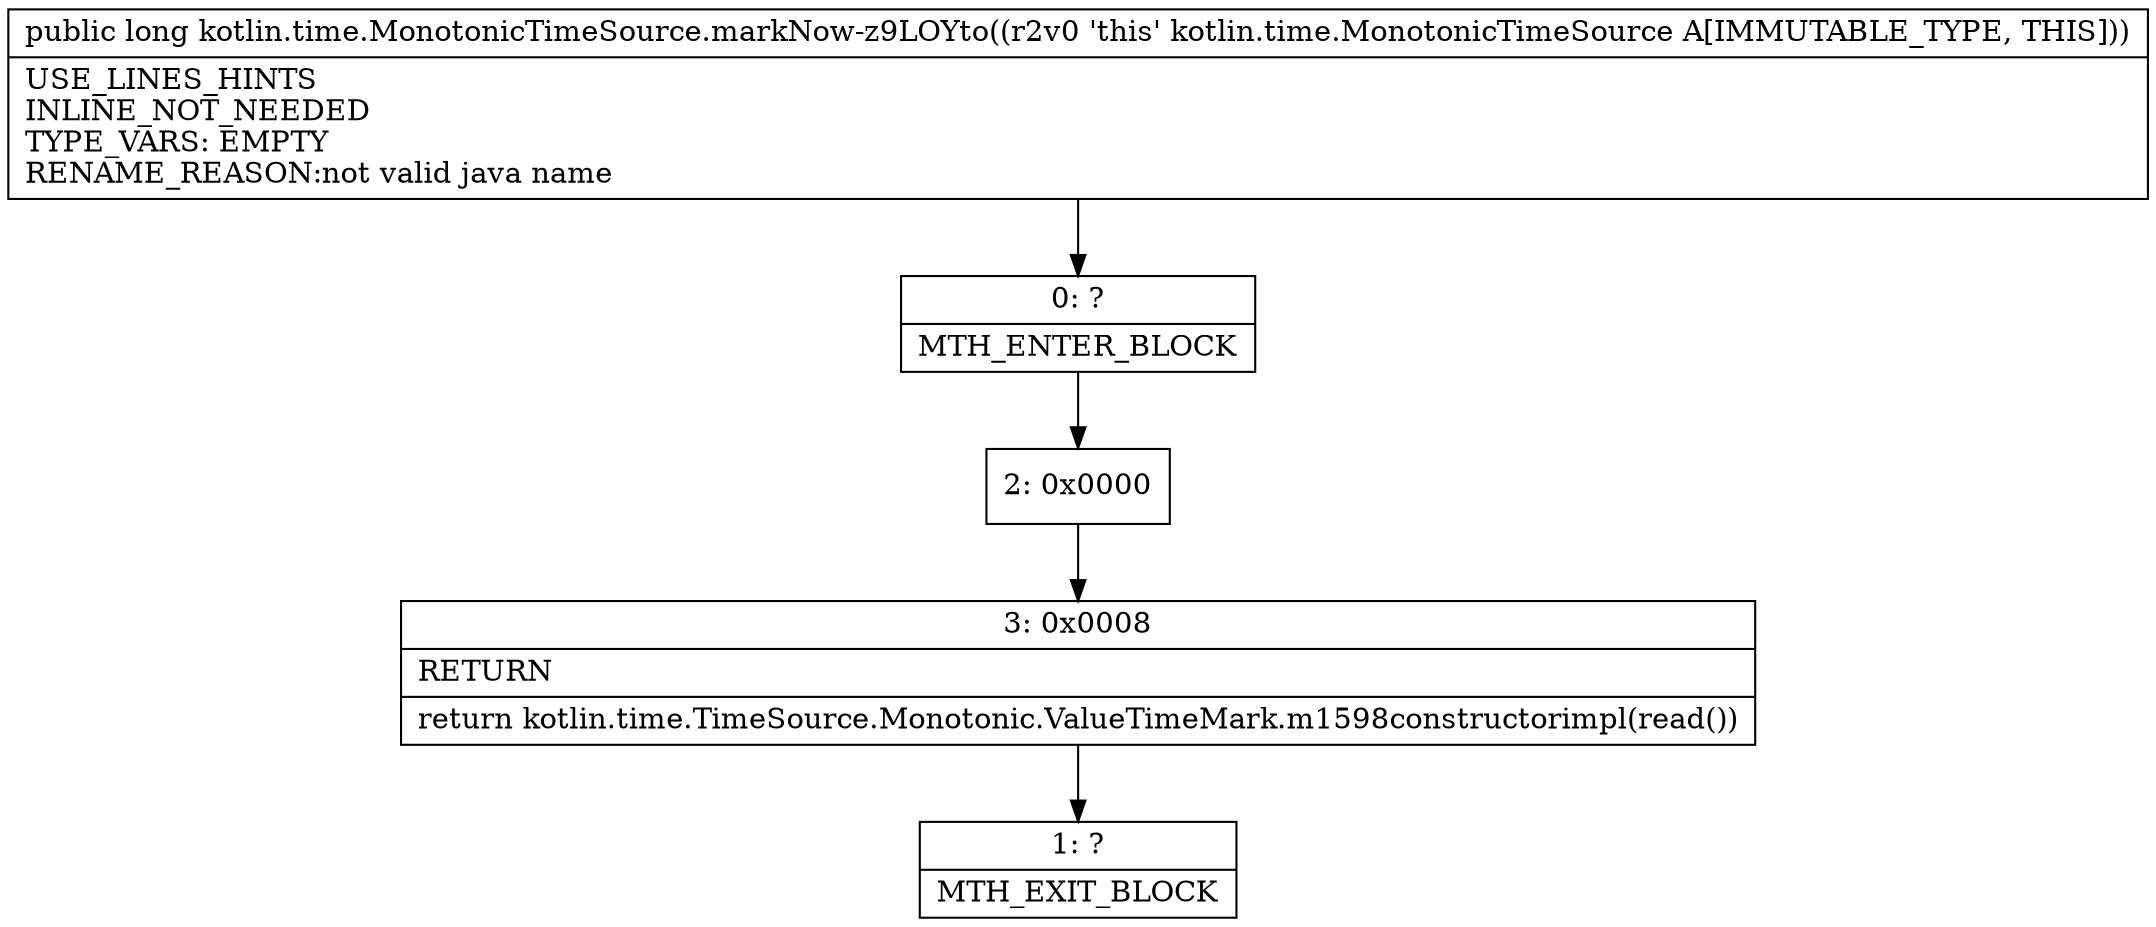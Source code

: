 digraph "CFG forkotlin.time.MonotonicTimeSource.markNow\-z9LOYto()J" {
Node_0 [shape=record,label="{0\:\ ?|MTH_ENTER_BLOCK\l}"];
Node_2 [shape=record,label="{2\:\ 0x0000}"];
Node_3 [shape=record,label="{3\:\ 0x0008|RETURN\l|return kotlin.time.TimeSource.Monotonic.ValueTimeMark.m1598constructorimpl(read())\l}"];
Node_1 [shape=record,label="{1\:\ ?|MTH_EXIT_BLOCK\l}"];
MethodNode[shape=record,label="{public long kotlin.time.MonotonicTimeSource.markNow\-z9LOYto((r2v0 'this' kotlin.time.MonotonicTimeSource A[IMMUTABLE_TYPE, THIS]))  | USE_LINES_HINTS\lINLINE_NOT_NEEDED\lTYPE_VARS: EMPTY\lRENAME_REASON:not valid java name\l}"];
MethodNode -> Node_0;Node_0 -> Node_2;
Node_2 -> Node_3;
Node_3 -> Node_1;
}

